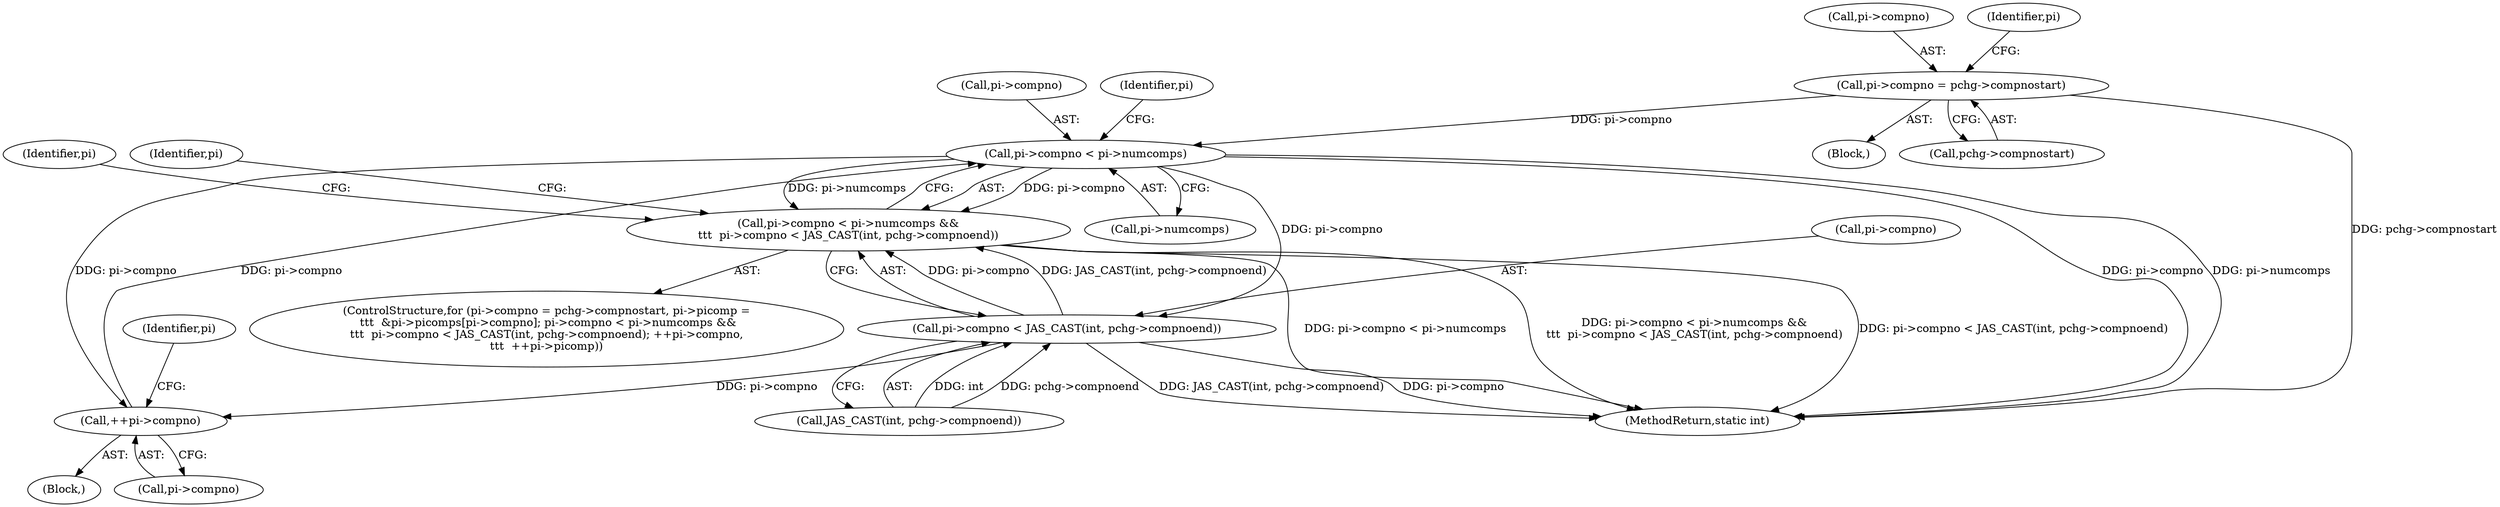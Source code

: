 digraph "0_jasper_aa0b0f79ade5eef8b0e7a214c03f5af54b36ba7d_1@pointer" {
"1000204" [label="(Call,pi->compno = pchg->compnostart)"];
"1000224" [label="(Call,pi->compno < pi->numcomps)"];
"1000223" [label="(Call,pi->compno < pi->numcomps &&\n\t\t\t  pi->compno < JAS_CAST(int, pchg->compnoend))"];
"1000231" [label="(Call,pi->compno < JAS_CAST(int, pchg->compnoend))"];
"1000241" [label="(Call,++pi->compno)"];
"1000205" [label="(Call,pi->compno)"];
"1000228" [label="(Call,pi->numcomps)"];
"1000208" [label="(Call,pchg->compnostart)"];
"1000253" [label="(Identifier,pi)"];
"1000203" [label="(Block,)"];
"1000224" [label="(Call,pi->compno < pi->numcomps)"];
"1000233" [label="(Identifier,pi)"];
"1000225" [label="(Call,pi->compno)"];
"1000241" [label="(Call,++pi->compno)"];
"1000202" [label="(ControlStructure,for (pi->compno = pchg->compnostart, pi->picomp =\n \t\t\t  &pi->picomps[pi->compno]; pi->compno < pi->numcomps &&\n\t\t\t  pi->compno < JAS_CAST(int, pchg->compnoend); ++pi->compno,\n\t\t\t  ++pi->picomp))"];
"1000235" [label="(Call,JAS_CAST(int, pchg->compnoend))"];
"1000213" [label="(Identifier,pi)"];
"1000240" [label="(Block,)"];
"1000204" [label="(Call,pi->compno = pchg->compnostart)"];
"1000242" [label="(Call,pi->compno)"];
"1000329" [label="(MethodReturn,static int)"];
"1000232" [label="(Call,pi->compno)"];
"1000199" [label="(Identifier,pi)"];
"1000231" [label="(Call,pi->compno < JAS_CAST(int, pchg->compnoend))"];
"1000247" [label="(Identifier,pi)"];
"1000223" [label="(Call,pi->compno < pi->numcomps &&\n\t\t\t  pi->compno < JAS_CAST(int, pchg->compnoend))"];
"1000204" -> "1000203"  [label="AST: "];
"1000204" -> "1000208"  [label="CFG: "];
"1000205" -> "1000204"  [label="AST: "];
"1000208" -> "1000204"  [label="AST: "];
"1000213" -> "1000204"  [label="CFG: "];
"1000204" -> "1000329"  [label="DDG: pchg->compnostart"];
"1000204" -> "1000224"  [label="DDG: pi->compno"];
"1000224" -> "1000223"  [label="AST: "];
"1000224" -> "1000228"  [label="CFG: "];
"1000225" -> "1000224"  [label="AST: "];
"1000228" -> "1000224"  [label="AST: "];
"1000233" -> "1000224"  [label="CFG: "];
"1000223" -> "1000224"  [label="CFG: "];
"1000224" -> "1000329"  [label="DDG: pi->compno"];
"1000224" -> "1000329"  [label="DDG: pi->numcomps"];
"1000224" -> "1000223"  [label="DDG: pi->compno"];
"1000224" -> "1000223"  [label="DDG: pi->numcomps"];
"1000241" -> "1000224"  [label="DDG: pi->compno"];
"1000224" -> "1000231"  [label="DDG: pi->compno"];
"1000224" -> "1000241"  [label="DDG: pi->compno"];
"1000223" -> "1000202"  [label="AST: "];
"1000223" -> "1000231"  [label="CFG: "];
"1000231" -> "1000223"  [label="AST: "];
"1000253" -> "1000223"  [label="CFG: "];
"1000199" -> "1000223"  [label="CFG: "];
"1000223" -> "1000329"  [label="DDG: pi->compno < pi->numcomps &&\n\t\t\t  pi->compno < JAS_CAST(int, pchg->compnoend)"];
"1000223" -> "1000329"  [label="DDG: pi->compno < JAS_CAST(int, pchg->compnoend)"];
"1000223" -> "1000329"  [label="DDG: pi->compno < pi->numcomps"];
"1000231" -> "1000223"  [label="DDG: pi->compno"];
"1000231" -> "1000223"  [label="DDG: JAS_CAST(int, pchg->compnoend)"];
"1000231" -> "1000235"  [label="CFG: "];
"1000232" -> "1000231"  [label="AST: "];
"1000235" -> "1000231"  [label="AST: "];
"1000231" -> "1000329"  [label="DDG: JAS_CAST(int, pchg->compnoend)"];
"1000231" -> "1000329"  [label="DDG: pi->compno"];
"1000235" -> "1000231"  [label="DDG: int"];
"1000235" -> "1000231"  [label="DDG: pchg->compnoend"];
"1000231" -> "1000241"  [label="DDG: pi->compno"];
"1000241" -> "1000240"  [label="AST: "];
"1000241" -> "1000242"  [label="CFG: "];
"1000242" -> "1000241"  [label="AST: "];
"1000247" -> "1000241"  [label="CFG: "];
}
